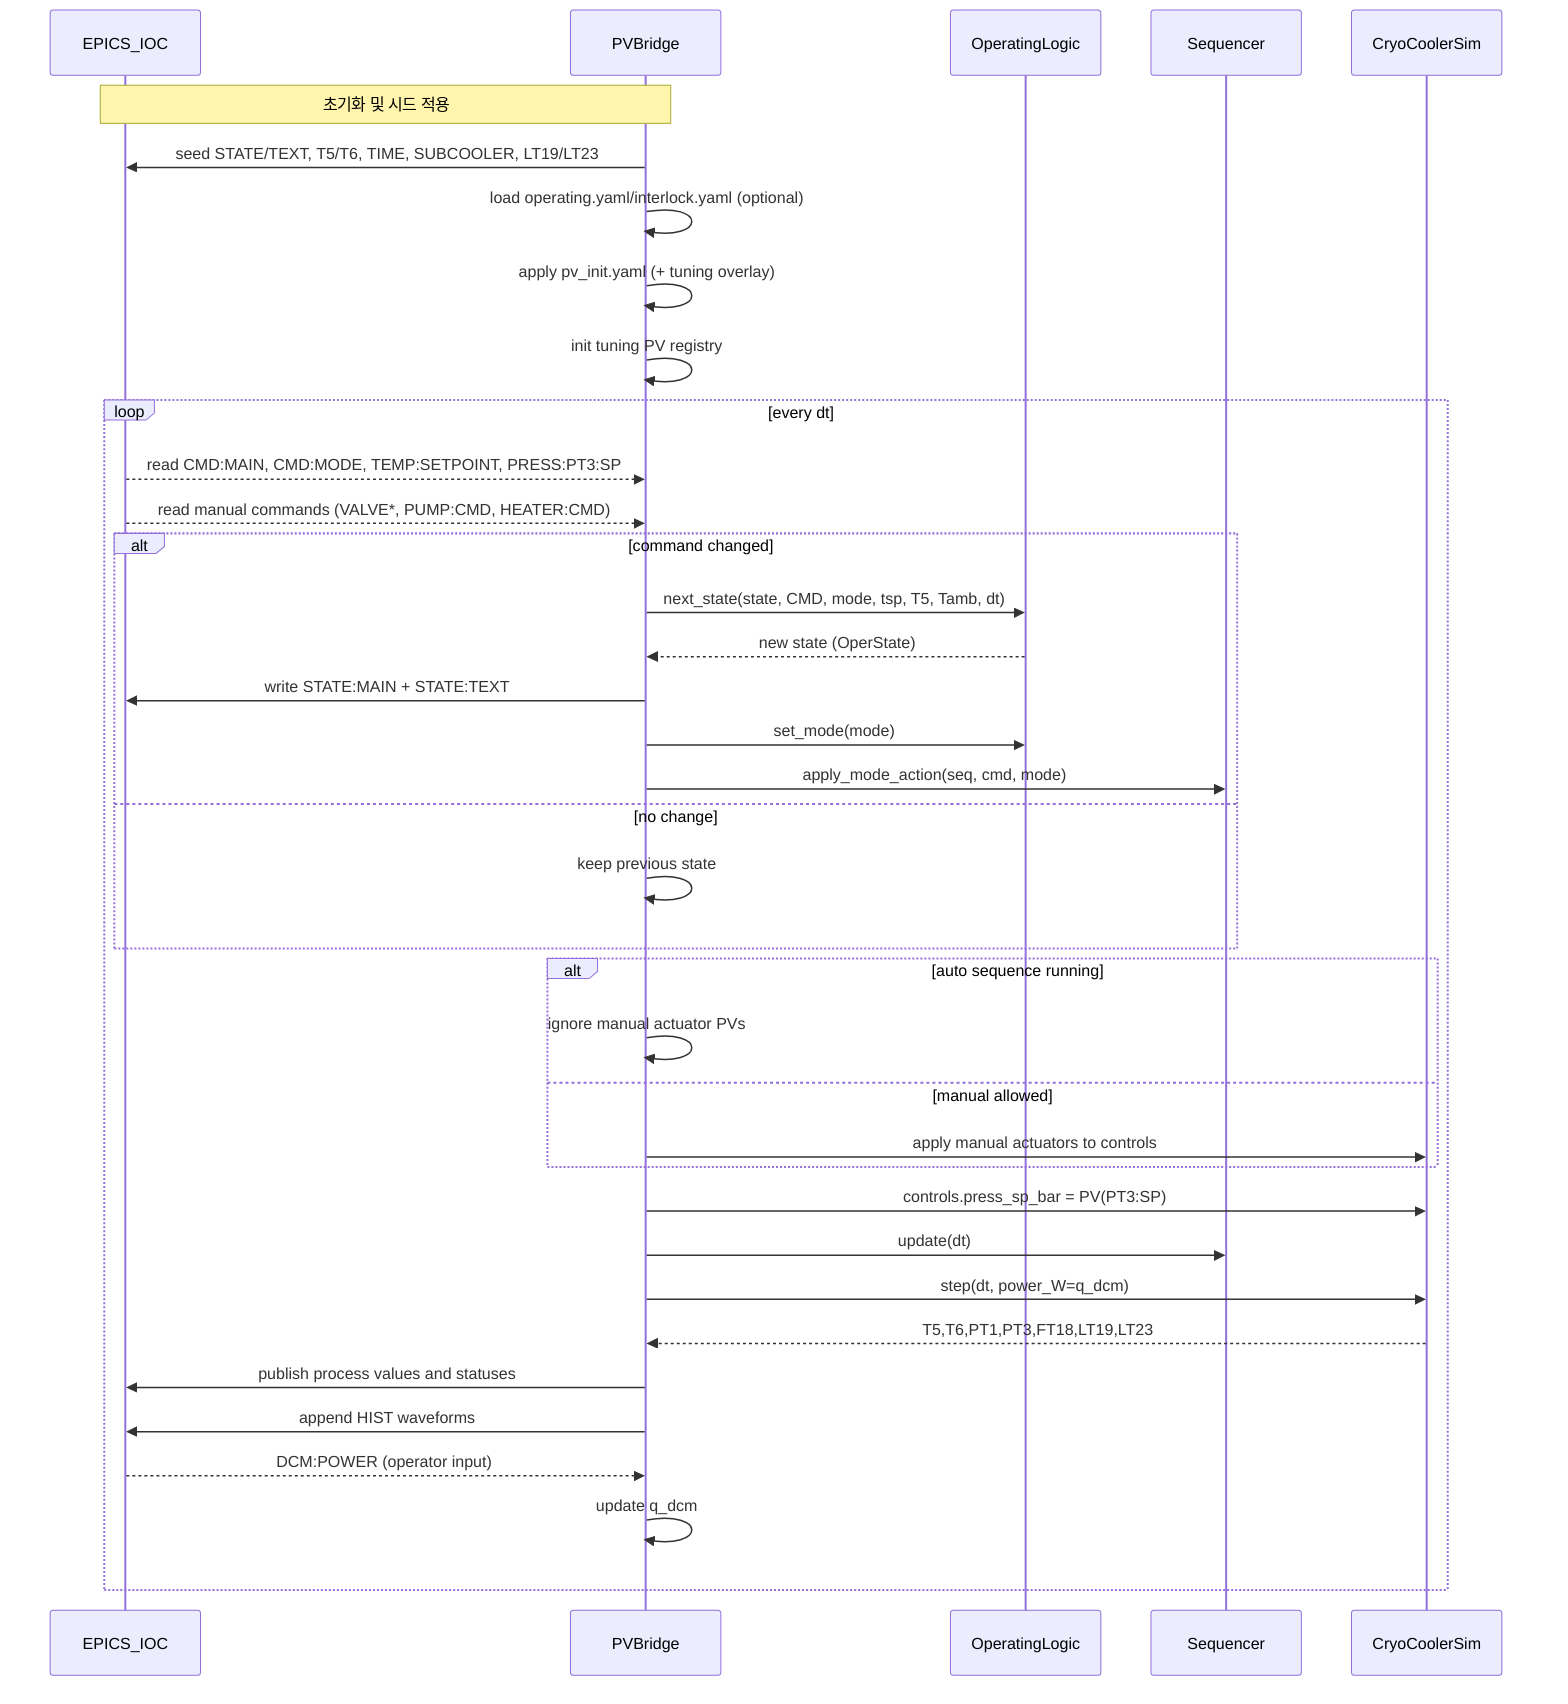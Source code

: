 %% PV Bridge — Runtime sequence (separate file)

sequenceDiagram
    participant IOC as EPICS_IOC
    participant BR as PVBridge
    participant OP as OperatingLogic
    participant SEQ as Sequencer
    participant SIM as CryoCoolerSim

    Note over BR,IOC: 초기화 및 시드 적용
    BR->>IOC: seed STATE/TEXT, T5/T6, TIME, SUBCOOLER, LT19/LT23
    BR->>BR: load operating.yaml/interlock.yaml (optional)
    BR->>BR: apply pv_init.yaml (+ tuning overlay)
    BR->>BR: init tuning PV registry

    loop every dt
        IOC-->>BR: read CMD:MAIN, CMD:MODE, TEMP:SETPOINT, PRESS:PT3:SP
        IOC-->>BR: read manual commands (VALVE*, PUMP:CMD, HEATER:CMD)
        alt command changed
            BR->>OP: next_state(state, CMD, mode, tsp, T5, Tamb, dt)
            OP-->>BR: new state (OperState)
            BR->>IOC: write STATE:MAIN + STATE:TEXT
            BR->>OP: set_mode(mode)
            BR->>SEQ: apply_mode_action(seq, cmd, mode)
        else no change
            BR->>BR: keep previous state
        end

        alt auto sequence running
            BR->>BR: ignore manual actuator PVs
        else manual allowed
            BR->>SIM: apply manual actuators to controls
        end

        BR->>SIM: controls.press_sp_bar = PV(PT3:SP)
        BR->>SEQ: update(dt)
        BR->>SIM: step(dt, power_W=q_dcm)
        SIM-->>BR: T5,T6,PT1,PT3,FT18,LT19,LT23
        BR->>IOC: publish process values and statuses
        BR->>IOC: append HIST waveforms
        IOC-->>BR: DCM:POWER (operator input)
        BR->>BR: update q_dcm
    end

%% See also: data_flow.mmd